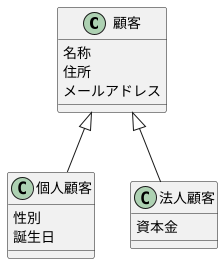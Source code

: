 @startuml

class 顧客 {
    名称
    住所
    メールアドレス
}

class 個人顧客 {
    性別
    誕生日
}

class 法人顧客 {
    資本金
}

個人顧客 -up-|> 顧客
法人顧客 -up-|> 顧客

@enduml